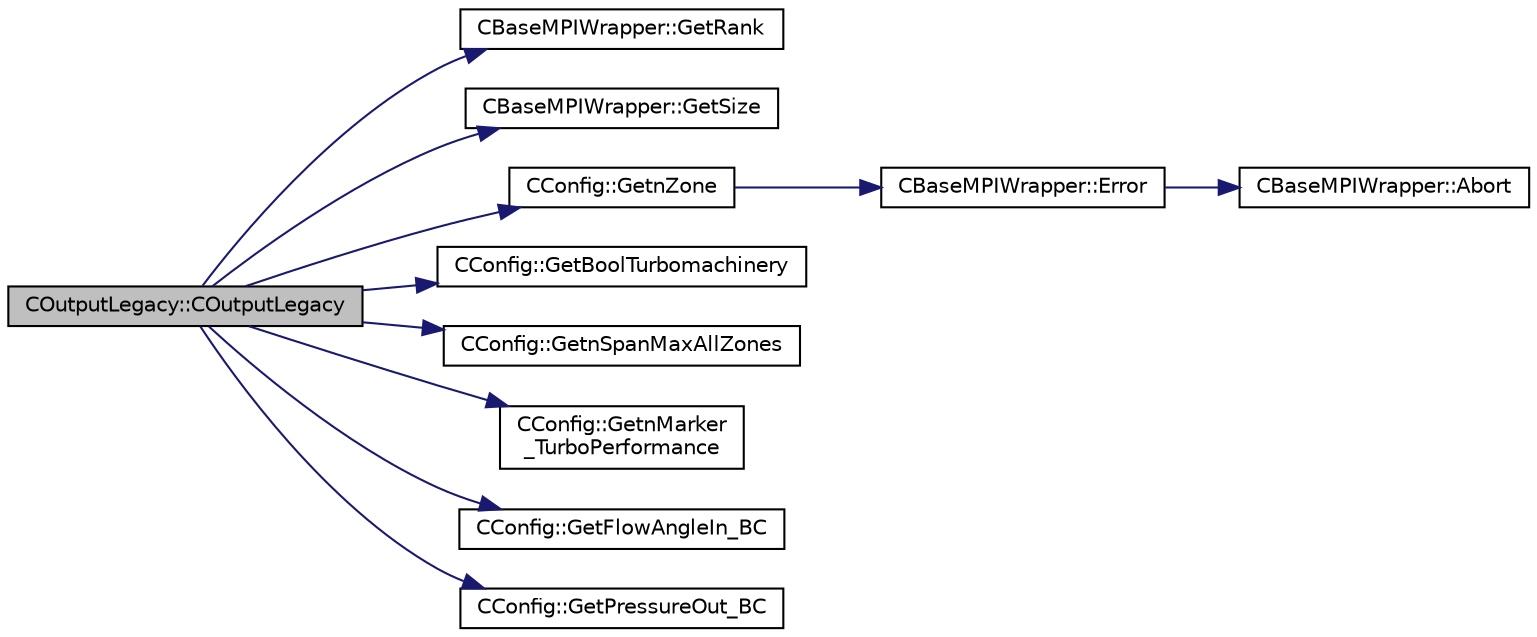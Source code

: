 digraph "COutputLegacy::COutputLegacy"
{
  edge [fontname="Helvetica",fontsize="10",labelfontname="Helvetica",labelfontsize="10"];
  node [fontname="Helvetica",fontsize="10",shape=record];
  rankdir="LR";
  Node0 [label="COutputLegacy::COutputLegacy",height=0.2,width=0.4,color="black", fillcolor="grey75", style="filled", fontcolor="black"];
  Node0 -> Node1 [color="midnightblue",fontsize="10",style="solid",fontname="Helvetica"];
  Node1 [label="CBaseMPIWrapper::GetRank",height=0.2,width=0.4,color="black", fillcolor="white", style="filled",URL="$class_c_base_m_p_i_wrapper.html#a801c6612161d6960c5cf25435f244101"];
  Node0 -> Node2 [color="midnightblue",fontsize="10",style="solid",fontname="Helvetica"];
  Node2 [label="CBaseMPIWrapper::GetSize",height=0.2,width=0.4,color="black", fillcolor="white", style="filled",URL="$class_c_base_m_p_i_wrapper.html#a1e80850252f6e4bfc8cd5275d6e3a615"];
  Node0 -> Node3 [color="midnightblue",fontsize="10",style="solid",fontname="Helvetica"];
  Node3 [label="CConfig::GetnZone",height=0.2,width=0.4,color="black", fillcolor="white", style="filled",URL="$class_c_config.html#a33f1af516d14a4d3815b577c37398773",tooltip="Gets the number of zones in the mesh file. "];
  Node3 -> Node4 [color="midnightblue",fontsize="10",style="solid",fontname="Helvetica"];
  Node4 [label="CBaseMPIWrapper::Error",height=0.2,width=0.4,color="black", fillcolor="white", style="filled",URL="$class_c_base_m_p_i_wrapper.html#a04457c47629bda56704e6a8804833eeb"];
  Node4 -> Node5 [color="midnightblue",fontsize="10",style="solid",fontname="Helvetica"];
  Node5 [label="CBaseMPIWrapper::Abort",height=0.2,width=0.4,color="black", fillcolor="white", style="filled",URL="$class_c_base_m_p_i_wrapper.html#a21ef5681e2acb532d345e9bab173ef07"];
  Node0 -> Node6 [color="midnightblue",fontsize="10",style="solid",fontname="Helvetica"];
  Node6 [label="CConfig::GetBoolTurbomachinery",height=0.2,width=0.4,color="black", fillcolor="white", style="filled",URL="$class_c_config.html#a5c0d08193d1a4f60421afc6dc7f6cc79",tooltip="Verify if there is Turbomachinery performance option specified from config file. "];
  Node0 -> Node7 [color="midnightblue",fontsize="10",style="solid",fontname="Helvetica"];
  Node7 [label="CConfig::GetnSpanMaxAllZones",height=0.2,width=0.4,color="black", fillcolor="white", style="filled",URL="$class_c_config.html#a5f9d28d610a51f1c4bdb50d366d510c8",tooltip="number span-wise sections to compute performance for turbomachinery. "];
  Node0 -> Node8 [color="midnightblue",fontsize="10",style="solid",fontname="Helvetica"];
  Node8 [label="CConfig::GetnMarker\l_TurboPerformance",height=0.2,width=0.4,color="black", fillcolor="white", style="filled",URL="$class_c_config.html#a9a665d90306ed49db16ac85e4d7acbb4",tooltip="number Turbomachinery performance option specified from config file. "];
  Node0 -> Node9 [color="midnightblue",fontsize="10",style="solid",fontname="Helvetica"];
  Node9 [label="CConfig::GetFlowAngleIn_BC",height=0.2,width=0.4,color="black", fillcolor="white", style="filled",URL="$class_c_config.html#a6ceac95c87535964d33e2e2aefb9d773",tooltip="Get the inlet flow angle imposed as BC for internal flow. "];
  Node0 -> Node10 [color="midnightblue",fontsize="10",style="solid",fontname="Helvetica"];
  Node10 [label="CConfig::GetPressureOut_BC",height=0.2,width=0.4,color="black", fillcolor="white", style="filled",URL="$class_c_config.html#a1c4a96655aa5877ae1ccdde58f8a22ee",tooltip="Get the outlet pressure imposed as BC for internal flow. "];
}

